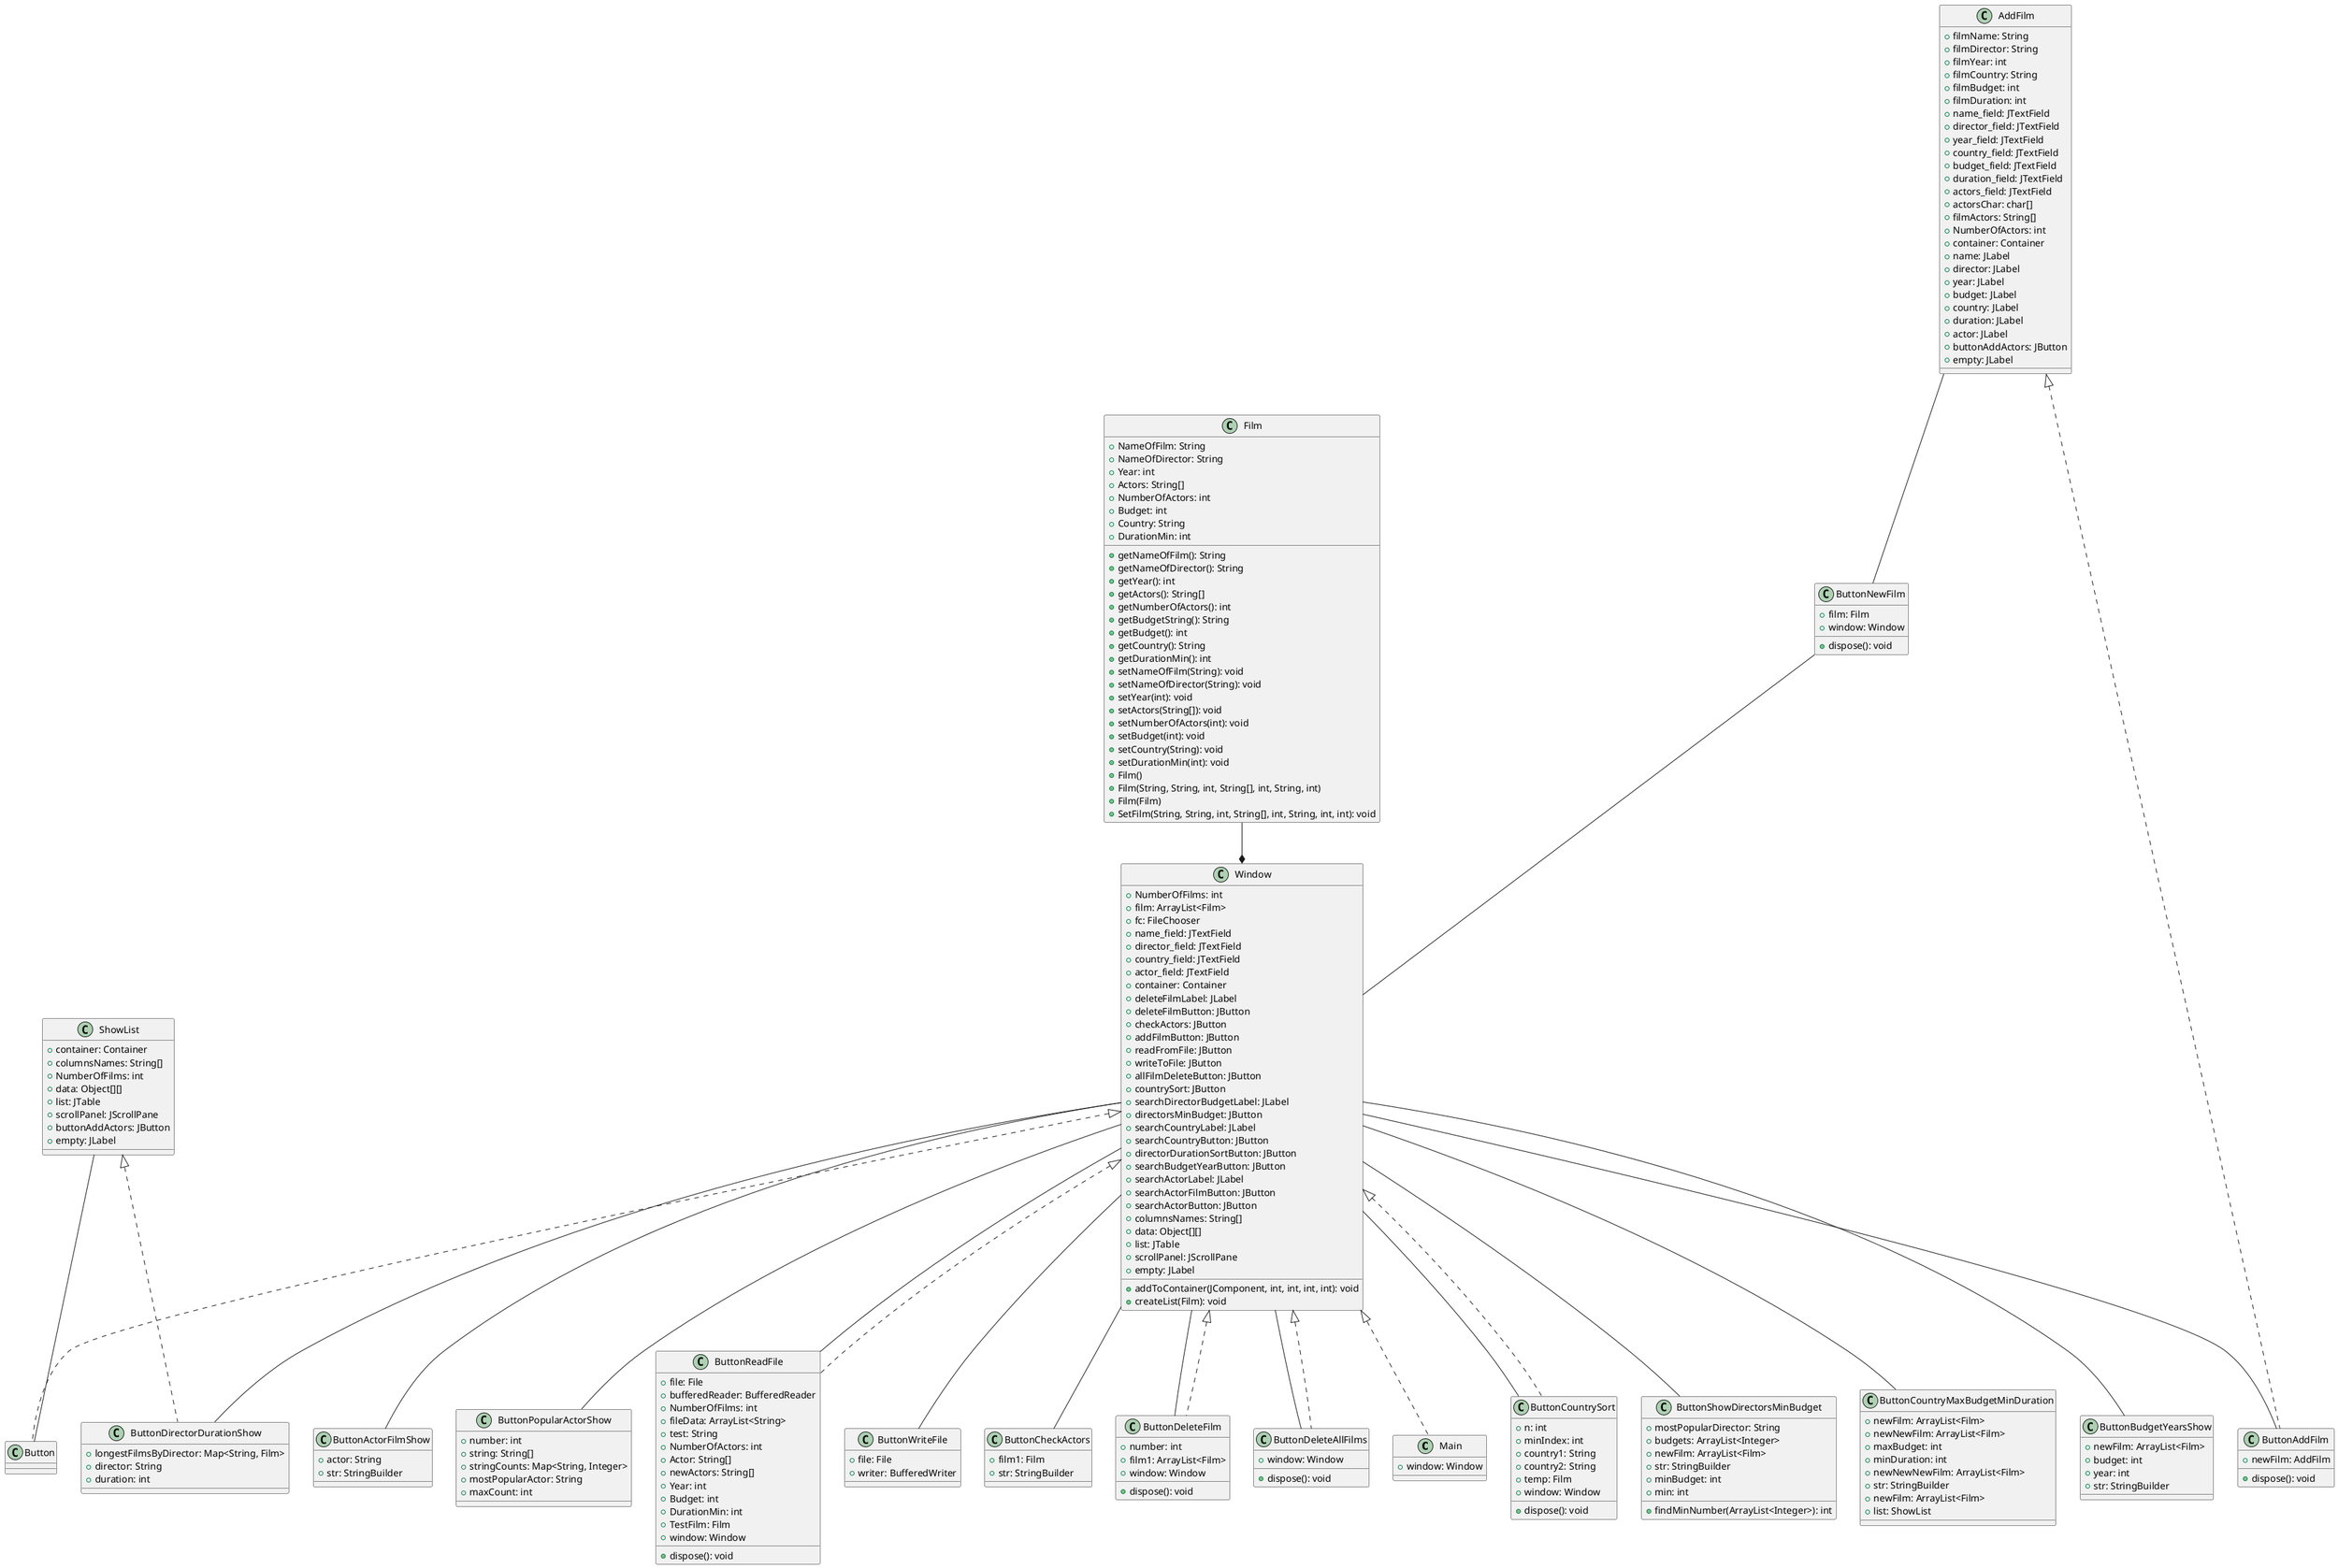 @startuml
class Main {
    +window: Window
}

class Film{
    +NameOfFilm: String
    +NameOfDirector: String
    +Year: int
    +Actors: String[]
    +NumberOfActors: int
    +Budget: int
    +Country: String
    +DurationMin: int
    +getNameOfFilm(): String
    +getNameOfDirector(): String
    +getYear(): int
    +getActors(): String[]
    +getNumberOfActors(): int
    +getBudgetString(): String
    +getBudget(): int
    +getCountry(): String
    +getDurationMin(): int
    +setNameOfFilm(String): void
    +setNameOfDirector(String): void
    +setYear(int): void
    +setActors(String[]): void
    +setNumberOfActors(int): void
    +setBudget(int): void
    +setCountry(String): void
    +setDurationMin(int): void
    +Film()
    +Film(String, String, int, String[], int, String, int)
    +Film(Film)
    +SetFilm(String, String, int, String[], int, String, int, int): void
}

class Window {
    +NumberOfFilms: int
    +film: ArrayList<Film>
    +fc: FileChooser
    +name_field: JTextField
    +director_field: JTextField
    +country_field: JTextField
    +actor_field: JTextField
    +container: Container
    +deleteFilmLabel: JLabel
    +deleteFilmButton: JButton
    +checkActors: JButton
    +addFilmButton: JButton
    +readFromFile: JButton
    +writeToFile: JButton
    +allFilmDeleteButton: JButton
    +countrySort: JButton
    +searchDirectorBudgetLabel: JLabel
    +directorsMinBudget: JButton
    +searchCountryLabel: JLabel
    +searchCountryButton: JButton
    +directorDurationSortButton: JButton
    +searchBudgetYearButton: JButton
    +searchActorLabel: JLabel
    +searchActorFilmButton: JButton
    +searchActorButton: JButton
    +columnsNames: String[]
    +data: Object[][]
    +list: JTable
    +scrollPanel: JScrollPane
    +empty: JLabel
    +addToContainer(JComponent, int, int, int, int): void
    +createList(Film): void
}

class ButtonCountrySort{
    +n: int
    +minIndex: int
    +country1: String
    +country2: String
    +temp: Film
    +dispose(): void
    +window: Window
}

class ButtonShowDirectorsMinBudget{
    +mostPopularDirector: String
    +budgets: ArrayList<Integer>
    +newFilm: ArrayList<Film>
    +str: StringBuilder
    +minBudget: int
    +min: int
    +findMinNumber(ArrayList<Integer>): int
}

class ButtonCountryMaxBudgetMinDuration{
    +newFilm: ArrayList<Film>
    +newNewFilm: ArrayList<Film>
    +maxBudget: int
    +minDuration: int
    +newNewNewFilm: ArrayList<Film>
    +str: StringBuilder
    +newFilm: ArrayList<Film>
    +list: ShowList
}

class ShowList{
    +container: Container
    +columnsNames: String[]
    +NumberOfFilms: int
    +data: Object[][]
    +list: JTable
    +scrollPanel: JScrollPane
    +buttonAddActors: JButton
    +empty: JLabel
}

class Button{}

class ButtonDirectorDurationShow{
    +longestFilmsByDirector: Map<String, Film>
    +director: String
    +duration: int
}

class ButtonBudgetYearsShow{
    +newFilm: ArrayList<Film>
    +budget: int
    +year: int
    +str: StringBuilder
}

class ButtonActorFilmShow{
    +actor: String
    +str: StringBuilder
}

class ButtonPopularActorShow{
    +number: int
    +string: String[]
    +stringCounts: Map<String, Integer>
    +mostPopularActor: String
    +maxCount: int
}

class ButtonReadFile{
    +file: File
    +bufferedReader: BufferedReader
    +NumberOfFilms: int
    +fileData: ArrayList<String>
    +test: String
    +NumberOfActors: int
    +Actor: String[]
    +newActors: String[]
    +Year: int
    +Budget: int
    +DurationMin: int
    +TestFilm: Film
    +dispose(): void
    +window: Window
}

class ButtonWriteFile{
    +file: File
    +writer: BufferedWriter
}

class ButtonCheckActors{
    +film1: Film
    +str: StringBuilder
}

class ButtonAddFilm{
    +newFilm: AddFilm
    +dispose(): void
}

class AddFilm{
    +filmName: String
    +filmDirector: String
    +filmYear: int
    +filmCountry: String
    +filmBudget: int
    +filmDuration: int
    +name_field: JTextField
    +director_field: JTextField
    +year_field: JTextField
    +country_field: JTextField
    +budget_field: JTextField
    +duration_field: JTextField
    +actors_field: JTextField
    +actorsChar: char[]
    +filmActors: String[]
    +NumberOfActors: int
    +container: Container
    +name: JLabel
    +director: JLabel
    +year: JLabel
    +budget: JLabel
    +country: JLabel
    +duration: JLabel
    +actor: JLabel
    +buttonAddActors: JButton
    +empty: JLabel
}

class ButtonNewFilm{
    +film: Film
    +dispose(): void
    +window: Window
}

class ButtonDeleteFilm{
    +number: int
    +film1: ArrayList<Film>
    +dispose(): void
    +window: Window
}

class ButtonDeleteAllFilms{
    +dispose(): void
    +window: Window
}



Main .up.|> Window
Film --* Window
Window -- ButtonCountrySort
ButtonCountrySort .up.|> Window
Window -- ButtonShowDirectorsMinBudget
Window -- ButtonCountryMaxBudgetMinDuration
Window -- ButtonDirectorDurationShow
ButtonDirectorDurationShow .up.|> ShowList
ShowList -- Button
Button .up.|> Window
Window -- ButtonBudgetYearsShow
Window -- ButtonActorFilmShow
Window -- ButtonPopularActorShow
Window -- ButtonReadFile
ButtonReadFile .up.|> Window
Window -- ButtonWriteFile
Window -- ButtonCheckActors
Window -- ButtonAddFilm
ButtonAddFilm .up.|> AddFilm
AddFilm -- ButtonNewFilm
ButtonNewFilm -- Window
Window -- ButtonDeleteFilm
ButtonDeleteFilm .up.|> Window
Window -- ButtonDeleteAllFilms
ButtonDeleteAllFilms .up.|> Window
@enduml
